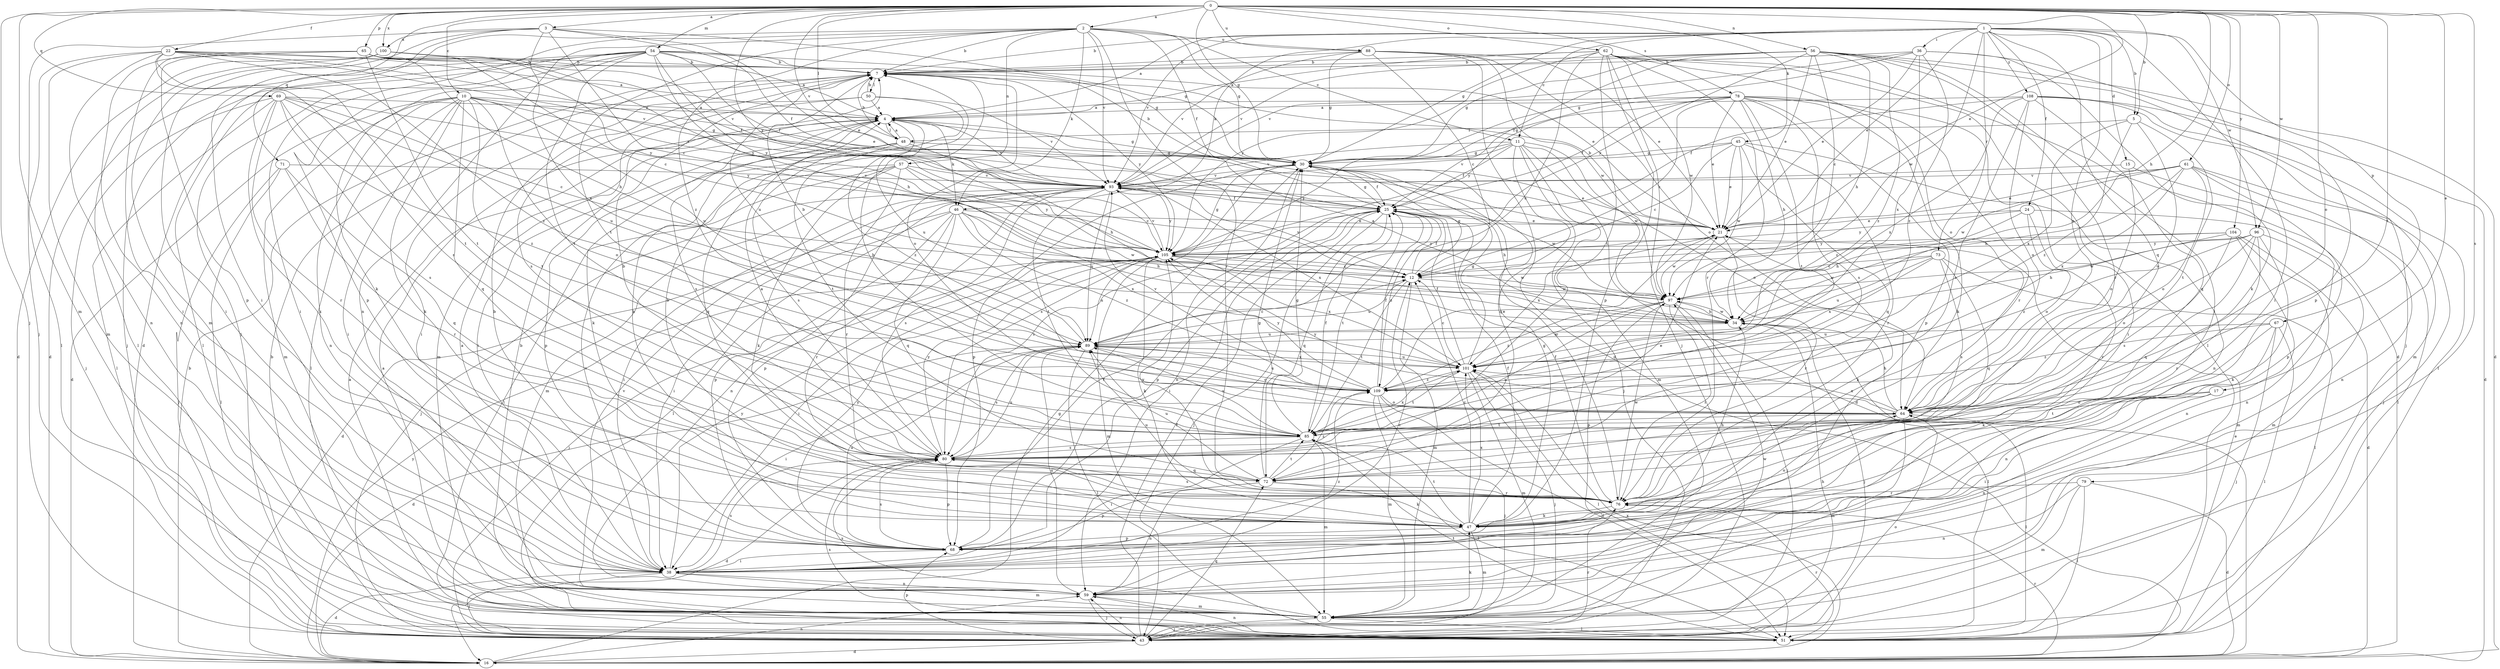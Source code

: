strict digraph  {
0;
1;
2;
3;
4;
5;
7;
10;
11;
12;
15;
16;
17;
21;
22;
24;
25;
30;
34;
36;
38;
43;
45;
46;
47;
48;
50;
51;
54;
55;
56;
57;
59;
61;
62;
64;
65;
67;
68;
69;
71;
72;
73;
76;
78;
79;
80;
85;
88;
89;
93;
96;
97;
100;
101;
104;
105;
108;
109;
0 -> 2  [label=a];
0 -> 3  [label=a];
0 -> 5  [label=b];
0 -> 10  [label=c];
0 -> 17  [label=e];
0 -> 21  [label=e];
0 -> 22  [label=f];
0 -> 30  [label=g];
0 -> 34  [label=h];
0 -> 43  [label=j];
0 -> 45  [label=k];
0 -> 48  [label=l];
0 -> 54  [label=m];
0 -> 55  [label=m];
0 -> 56  [label=n];
0 -> 61  [label=o];
0 -> 62  [label=o];
0 -> 64  [label=o];
0 -> 65  [label=p];
0 -> 69  [label=q];
0 -> 71  [label=q];
0 -> 78  [label=s];
0 -> 79  [label=s];
0 -> 85  [label=t];
0 -> 88  [label=u];
0 -> 93  [label=v];
0 -> 96  [label=w];
0 -> 100  [label=x];
0 -> 104  [label=y];
0 -> 105  [label=y];
1 -> 4  [label=a];
1 -> 5  [label=b];
1 -> 7  [label=b];
1 -> 11  [label=c];
1 -> 15  [label=d];
1 -> 21  [label=e];
1 -> 24  [label=f];
1 -> 30  [label=g];
1 -> 36  [label=i];
1 -> 38  [label=i];
1 -> 46  [label=k];
1 -> 64  [label=o];
1 -> 67  [label=p];
1 -> 72  [label=q];
1 -> 73  [label=r];
1 -> 93  [label=v];
1 -> 96  [label=w];
1 -> 97  [label=w];
1 -> 108  [label=z];
2 -> 7  [label=b];
2 -> 11  [label=c];
2 -> 16  [label=d];
2 -> 25  [label=f];
2 -> 30  [label=g];
2 -> 43  [label=j];
2 -> 46  [label=k];
2 -> 57  [label=n];
2 -> 59  [label=n];
2 -> 76  [label=r];
2 -> 85  [label=t];
2 -> 88  [label=u];
2 -> 93  [label=v];
2 -> 109  [label=z];
3 -> 12  [label=c];
3 -> 21  [label=e];
3 -> 25  [label=f];
3 -> 30  [label=g];
3 -> 38  [label=i];
3 -> 43  [label=j];
3 -> 55  [label=m];
3 -> 100  [label=x];
3 -> 101  [label=x];
4 -> 30  [label=g];
4 -> 38  [label=i];
4 -> 46  [label=k];
4 -> 47  [label=k];
4 -> 48  [label=l];
4 -> 80  [label=s];
4 -> 89  [label=u];
4 -> 93  [label=v];
4 -> 109  [label=z];
5 -> 48  [label=l];
5 -> 64  [label=o];
5 -> 85  [label=t];
5 -> 101  [label=x];
5 -> 109  [label=z];
7 -> 50  [label=l];
7 -> 64  [label=o];
7 -> 80  [label=s];
7 -> 89  [label=u];
7 -> 105  [label=y];
10 -> 4  [label=a];
10 -> 16  [label=d];
10 -> 30  [label=g];
10 -> 38  [label=i];
10 -> 47  [label=k];
10 -> 51  [label=l];
10 -> 55  [label=m];
10 -> 59  [label=n];
10 -> 64  [label=o];
10 -> 72  [label=q];
10 -> 85  [label=t];
10 -> 89  [label=u];
10 -> 93  [label=v];
11 -> 16  [label=d];
11 -> 25  [label=f];
11 -> 30  [label=g];
11 -> 43  [label=j];
11 -> 55  [label=m];
11 -> 64  [label=o];
11 -> 72  [label=q];
11 -> 93  [label=v];
11 -> 97  [label=w];
11 -> 105  [label=y];
12 -> 25  [label=f];
12 -> 30  [label=g];
12 -> 55  [label=m];
12 -> 85  [label=t];
12 -> 89  [label=u];
12 -> 93  [label=v];
12 -> 97  [label=w];
15 -> 51  [label=l];
15 -> 64  [label=o];
15 -> 93  [label=v];
16 -> 7  [label=b];
16 -> 30  [label=g];
16 -> 59  [label=n];
16 -> 76  [label=r];
16 -> 101  [label=x];
16 -> 105  [label=y];
17 -> 38  [label=i];
17 -> 59  [label=n];
17 -> 64  [label=o];
17 -> 85  [label=t];
21 -> 7  [label=b];
21 -> 47  [label=k];
21 -> 76  [label=r];
21 -> 97  [label=w];
21 -> 101  [label=x];
21 -> 105  [label=y];
22 -> 4  [label=a];
22 -> 7  [label=b];
22 -> 21  [label=e];
22 -> 51  [label=l];
22 -> 55  [label=m];
22 -> 59  [label=n];
22 -> 80  [label=s];
22 -> 85  [label=t];
22 -> 93  [label=v];
22 -> 109  [label=z];
24 -> 21  [label=e];
24 -> 34  [label=h];
24 -> 59  [label=n];
24 -> 64  [label=o];
24 -> 76  [label=r];
24 -> 105  [label=y];
25 -> 21  [label=e];
25 -> 30  [label=g];
25 -> 38  [label=i];
25 -> 43  [label=j];
25 -> 68  [label=p];
25 -> 72  [label=q];
25 -> 80  [label=s];
25 -> 85  [label=t];
25 -> 109  [label=z];
30 -> 7  [label=b];
30 -> 21  [label=e];
30 -> 25  [label=f];
30 -> 59  [label=n];
30 -> 68  [label=p];
30 -> 76  [label=r];
30 -> 80  [label=s];
30 -> 93  [label=v];
34 -> 4  [label=a];
34 -> 43  [label=j];
34 -> 51  [label=l];
34 -> 89  [label=u];
34 -> 97  [label=w];
36 -> 7  [label=b];
36 -> 21  [label=e];
36 -> 30  [label=g];
36 -> 47  [label=k];
36 -> 68  [label=p];
36 -> 93  [label=v];
36 -> 101  [label=x];
36 -> 109  [label=z];
38 -> 4  [label=a];
38 -> 12  [label=c];
38 -> 16  [label=d];
38 -> 43  [label=j];
38 -> 55  [label=m];
38 -> 59  [label=n];
38 -> 80  [label=s];
38 -> 105  [label=y];
38 -> 109  [label=z];
43 -> 7  [label=b];
43 -> 16  [label=d];
43 -> 25  [label=f];
43 -> 34  [label=h];
43 -> 59  [label=n];
43 -> 64  [label=o];
43 -> 68  [label=p];
43 -> 72  [label=q];
43 -> 76  [label=r];
45 -> 12  [label=c];
45 -> 21  [label=e];
45 -> 30  [label=g];
45 -> 59  [label=n];
45 -> 72  [label=q];
45 -> 76  [label=r];
45 -> 93  [label=v];
45 -> 97  [label=w];
46 -> 16  [label=d];
46 -> 21  [label=e];
46 -> 34  [label=h];
46 -> 38  [label=i];
46 -> 68  [label=p];
46 -> 72  [label=q];
46 -> 76  [label=r];
46 -> 97  [label=w];
46 -> 101  [label=x];
46 -> 109  [label=z];
47 -> 7  [label=b];
47 -> 12  [label=c];
47 -> 25  [label=f];
47 -> 30  [label=g];
47 -> 34  [label=h];
47 -> 55  [label=m];
47 -> 64  [label=o];
47 -> 68  [label=p];
47 -> 85  [label=t];
47 -> 101  [label=x];
48 -> 4  [label=a];
48 -> 7  [label=b];
48 -> 30  [label=g];
48 -> 34  [label=h];
48 -> 68  [label=p];
48 -> 72  [label=q];
48 -> 80  [label=s];
48 -> 85  [label=t];
50 -> 4  [label=a];
50 -> 7  [label=b];
50 -> 38  [label=i];
50 -> 47  [label=k];
50 -> 55  [label=m];
50 -> 93  [label=v];
51 -> 4  [label=a];
51 -> 21  [label=e];
51 -> 59  [label=n];
51 -> 76  [label=r];
51 -> 80  [label=s];
51 -> 85  [label=t];
54 -> 4  [label=a];
54 -> 7  [label=b];
54 -> 16  [label=d];
54 -> 21  [label=e];
54 -> 25  [label=f];
54 -> 30  [label=g];
54 -> 34  [label=h];
54 -> 38  [label=i];
54 -> 43  [label=j];
54 -> 47  [label=k];
54 -> 51  [label=l];
54 -> 68  [label=p];
54 -> 85  [label=t];
54 -> 105  [label=y];
55 -> 4  [label=a];
55 -> 7  [label=b];
55 -> 43  [label=j];
55 -> 47  [label=k];
55 -> 51  [label=l];
55 -> 80  [label=s];
55 -> 97  [label=w];
56 -> 7  [label=b];
56 -> 12  [label=c];
56 -> 16  [label=d];
56 -> 21  [label=e];
56 -> 25  [label=f];
56 -> 30  [label=g];
56 -> 34  [label=h];
56 -> 38  [label=i];
56 -> 43  [label=j];
56 -> 76  [label=r];
56 -> 93  [label=v];
56 -> 105  [label=y];
56 -> 109  [label=z];
57 -> 12  [label=c];
57 -> 38  [label=i];
57 -> 47  [label=k];
57 -> 51  [label=l];
57 -> 55  [label=m];
57 -> 76  [label=r];
57 -> 93  [label=v];
57 -> 105  [label=y];
59 -> 43  [label=j];
59 -> 55  [label=m];
59 -> 89  [label=u];
59 -> 93  [label=v];
61 -> 21  [label=e];
61 -> 34  [label=h];
61 -> 43  [label=j];
61 -> 59  [label=n];
61 -> 64  [label=o];
61 -> 68  [label=p];
61 -> 93  [label=v];
61 -> 97  [label=w];
61 -> 101  [label=x];
62 -> 4  [label=a];
62 -> 7  [label=b];
62 -> 16  [label=d];
62 -> 43  [label=j];
62 -> 51  [label=l];
62 -> 64  [label=o];
62 -> 68  [label=p];
62 -> 76  [label=r];
62 -> 85  [label=t];
62 -> 89  [label=u];
62 -> 97  [label=w];
62 -> 105  [label=y];
64 -> 34  [label=h];
64 -> 51  [label=l];
64 -> 55  [label=m];
64 -> 85  [label=t];
64 -> 101  [label=x];
64 -> 105  [label=y];
65 -> 7  [label=b];
65 -> 12  [label=c];
65 -> 25  [label=f];
65 -> 34  [label=h];
65 -> 38  [label=i];
65 -> 59  [label=n];
65 -> 68  [label=p];
65 -> 85  [label=t];
65 -> 93  [label=v];
65 -> 105  [label=y];
67 -> 43  [label=j];
67 -> 47  [label=k];
67 -> 51  [label=l];
67 -> 59  [label=n];
67 -> 89  [label=u];
67 -> 109  [label=z];
68 -> 7  [label=b];
68 -> 25  [label=f];
68 -> 38  [label=i];
68 -> 80  [label=s];
68 -> 89  [label=u];
68 -> 105  [label=y];
69 -> 4  [label=a];
69 -> 12  [label=c];
69 -> 43  [label=j];
69 -> 47  [label=k];
69 -> 51  [label=l];
69 -> 76  [label=r];
69 -> 80  [label=s];
69 -> 89  [label=u];
69 -> 105  [label=y];
69 -> 109  [label=z];
71 -> 43  [label=j];
71 -> 51  [label=l];
71 -> 72  [label=q];
71 -> 76  [label=r];
71 -> 93  [label=v];
72 -> 30  [label=g];
72 -> 47  [label=k];
72 -> 59  [label=n];
72 -> 68  [label=p];
72 -> 76  [label=r];
72 -> 85  [label=t];
72 -> 89  [label=u];
72 -> 109  [label=z];
73 -> 12  [label=c];
73 -> 51  [label=l];
73 -> 72  [label=q];
73 -> 80  [label=s];
73 -> 89  [label=u];
73 -> 97  [label=w];
73 -> 101  [label=x];
76 -> 25  [label=f];
76 -> 47  [label=k];
76 -> 80  [label=s];
76 -> 89  [label=u];
76 -> 97  [label=w];
76 -> 105  [label=y];
78 -> 4  [label=a];
78 -> 12  [label=c];
78 -> 21  [label=e];
78 -> 25  [label=f];
78 -> 30  [label=g];
78 -> 34  [label=h];
78 -> 38  [label=i];
78 -> 47  [label=k];
78 -> 68  [label=p];
78 -> 76  [label=r];
78 -> 80  [label=s];
78 -> 85  [label=t];
78 -> 105  [label=y];
79 -> 16  [label=d];
79 -> 51  [label=l];
79 -> 55  [label=m];
79 -> 59  [label=n];
79 -> 76  [label=r];
80 -> 4  [label=a];
80 -> 7  [label=b];
80 -> 16  [label=d];
80 -> 21  [label=e];
80 -> 68  [label=p];
80 -> 72  [label=q];
80 -> 89  [label=u];
80 -> 105  [label=y];
85 -> 7  [label=b];
85 -> 25  [label=f];
85 -> 30  [label=g];
85 -> 38  [label=i];
85 -> 51  [label=l];
85 -> 55  [label=m];
85 -> 80  [label=s];
85 -> 89  [label=u];
85 -> 101  [label=x];
88 -> 7  [label=b];
88 -> 12  [label=c];
88 -> 16  [label=d];
88 -> 21  [label=e];
88 -> 30  [label=g];
88 -> 64  [label=o];
88 -> 93  [label=v];
88 -> 97  [label=w];
89 -> 7  [label=b];
89 -> 12  [label=c];
89 -> 16  [label=d];
89 -> 38  [label=i];
89 -> 51  [label=l];
89 -> 64  [label=o];
89 -> 80  [label=s];
89 -> 101  [label=x];
93 -> 25  [label=f];
93 -> 34  [label=h];
93 -> 38  [label=i];
93 -> 43  [label=j];
93 -> 51  [label=l];
93 -> 59  [label=n];
93 -> 68  [label=p];
93 -> 80  [label=s];
93 -> 85  [label=t];
93 -> 89  [label=u];
93 -> 97  [label=w];
93 -> 101  [label=x];
93 -> 105  [label=y];
96 -> 47  [label=k];
96 -> 55  [label=m];
96 -> 64  [label=o];
96 -> 72  [label=q];
96 -> 76  [label=r];
96 -> 97  [label=w];
96 -> 105  [label=y];
96 -> 109  [label=z];
97 -> 34  [label=h];
97 -> 43  [label=j];
97 -> 68  [label=p];
97 -> 76  [label=r];
97 -> 80  [label=s];
97 -> 101  [label=x];
97 -> 109  [label=z];
100 -> 7  [label=b];
100 -> 16  [label=d];
100 -> 38  [label=i];
100 -> 51  [label=l];
100 -> 105  [label=y];
101 -> 12  [label=c];
101 -> 25  [label=f];
101 -> 30  [label=g];
101 -> 43  [label=j];
101 -> 51  [label=l];
101 -> 55  [label=m];
101 -> 85  [label=t];
101 -> 89  [label=u];
101 -> 109  [label=z];
104 -> 12  [label=c];
104 -> 16  [label=d];
104 -> 34  [label=h];
104 -> 55  [label=m];
104 -> 59  [label=n];
104 -> 80  [label=s];
104 -> 105  [label=y];
105 -> 12  [label=c];
105 -> 30  [label=g];
105 -> 38  [label=i];
105 -> 43  [label=j];
105 -> 47  [label=k];
105 -> 55  [label=m];
105 -> 89  [label=u];
105 -> 93  [label=v];
105 -> 97  [label=w];
105 -> 101  [label=x];
108 -> 4  [label=a];
108 -> 16  [label=d];
108 -> 25  [label=f];
108 -> 51  [label=l];
108 -> 55  [label=m];
108 -> 64  [label=o];
108 -> 72  [label=q];
108 -> 80  [label=s];
108 -> 101  [label=x];
109 -> 21  [label=e];
109 -> 25  [label=f];
109 -> 43  [label=j];
109 -> 51  [label=l];
109 -> 55  [label=m];
109 -> 64  [label=o];
109 -> 89  [label=u];
109 -> 93  [label=v];
109 -> 105  [label=y];
}
